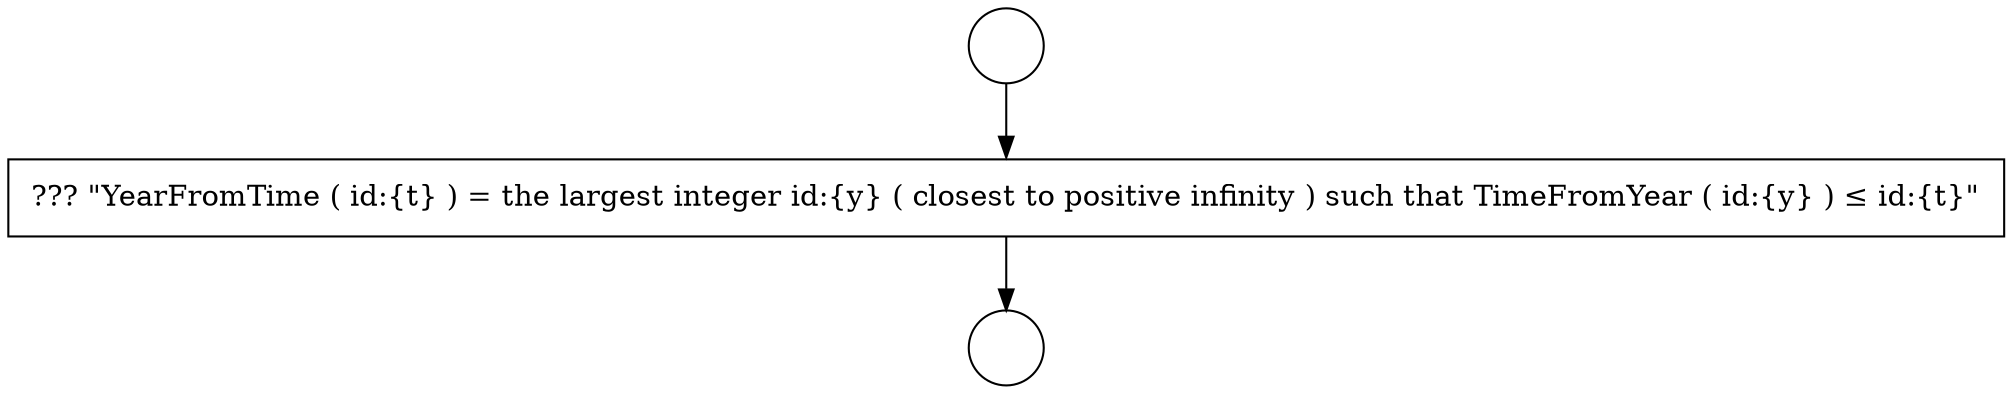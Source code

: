 digraph {
  node17066 [shape=circle label=" " color="black" fillcolor="white" style=filled]
  node17068 [shape=none, margin=0, label=<<font color="black">
    <table border="0" cellborder="1" cellspacing="0" cellpadding="10">
      <tr><td align="left">??? &quot;YearFromTime ( id:{t} ) = the largest integer id:{y} ( closest to positive infinity ) such that TimeFromYear ( id:{y} ) &le; id:{t}&quot;</td></tr>
    </table>
  </font>> color="black" fillcolor="white" style=filled]
  node17067 [shape=circle label=" " color="black" fillcolor="white" style=filled]
  node17066 -> node17068 [ color="black"]
  node17068 -> node17067 [ color="black"]
}
